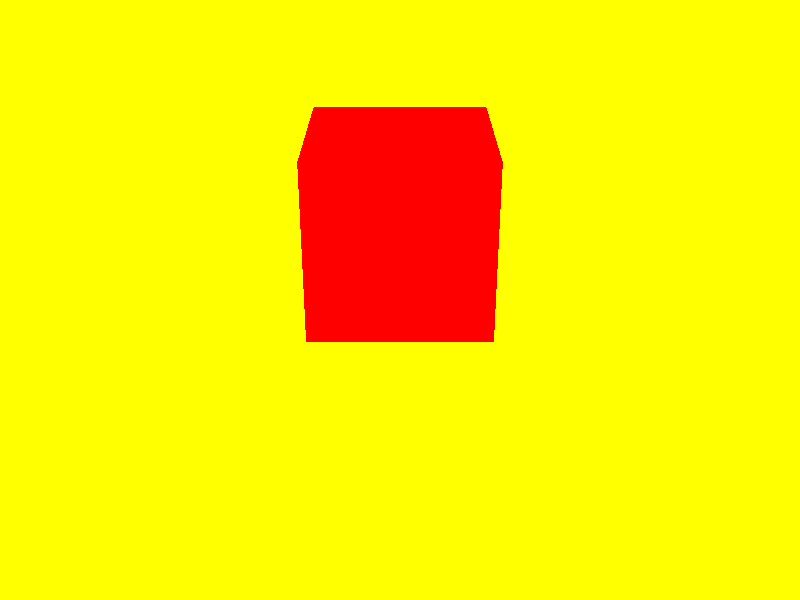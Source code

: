 #include "colors.inc"

light_source {
    <0, 30, 0>, color rgb <1, 1, 1>
}

camera {
    location <0, 5, -10>
    look_at <0, 0, 0>
    up <0, -1, 0>
    angle 45
}

box {
    <-1,0,-1>, <1,2,1>
    pigment{
        color rgb <1,0,0>
    }
}

box {
    <-100,-100,-100>,<100,0,100> 
    pigment{
        color rgb <1,1,0>
    }
}